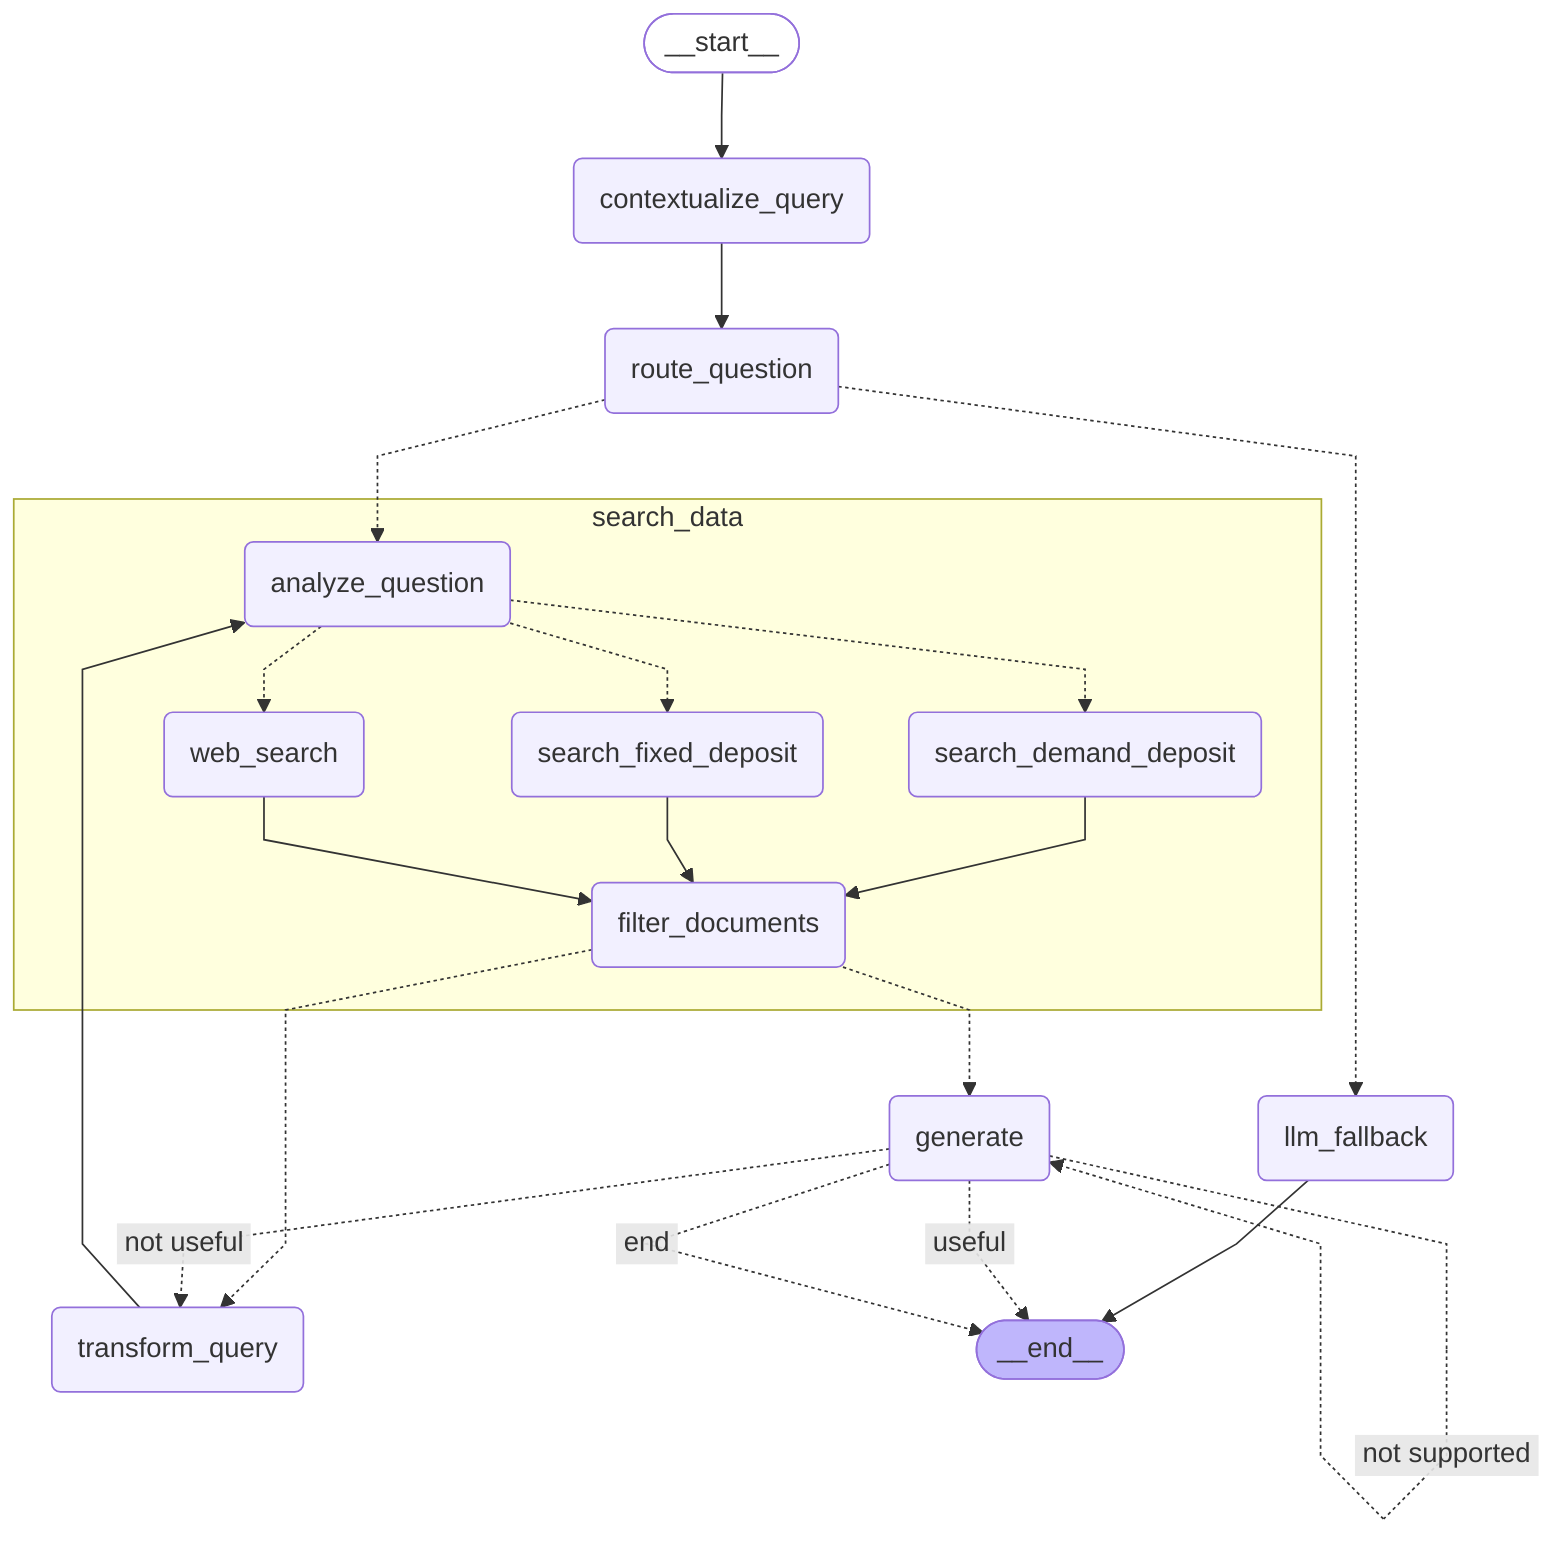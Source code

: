 ---
config:
  flowchart:
    curve: linear
---
graph TD;
	__start__([<p>__start__</p>]):::first
	contextualize_query(contextualize_query)
	route_question(route_question)
	llm_fallback(llm_fallback)
	generate(generate)
	transform_query(transform_query)
	__end__([<p>__end__</p>]):::last
	__start__ --> contextualize_query;
	contextualize_query --> route_question;
	llm_fallback --> __end__;
	transform_query --> search_data_analyze_question;
	route_question -.-> llm_fallback;
	route_question -.-> search_data_analyze_question;
	search_data_filter_documents -.-> transform_query;
	search_data_filter_documents -.-> generate;
	generate -. &nbsp;not useful&nbsp; .-> transform_query;
	generate -. &nbsp;useful&nbsp; .-> __end__;
	generate -. &nbsp;end&nbsp; .-> __end__;
	subgraph search_data
	search_data_analyze_question(analyze_question)
	search_data_search_fixed_deposit(search_fixed_deposit)
	search_data_search_demand_deposit(search_demand_deposit)
	search_data_web_search(web_search)
	search_data_filter_documents(filter_documents)
	search_data_search_demand_deposit --> search_data_filter_documents;
	search_data_search_fixed_deposit --> search_data_filter_documents;
	search_data_web_search --> search_data_filter_documents;
	search_data_analyze_question -.-> search_data_search_fixed_deposit;
	search_data_analyze_question -.-> search_data_search_demand_deposit;
	search_data_analyze_question -.-> search_data_web_search;
	end
	generate -. &nbsp;not supported&nbsp; .-> generate;
	classDef default fill:#f2f0ff,line-height:1.2
	classDef first fill-opacity:0
	classDef last fill:#bfb6fc